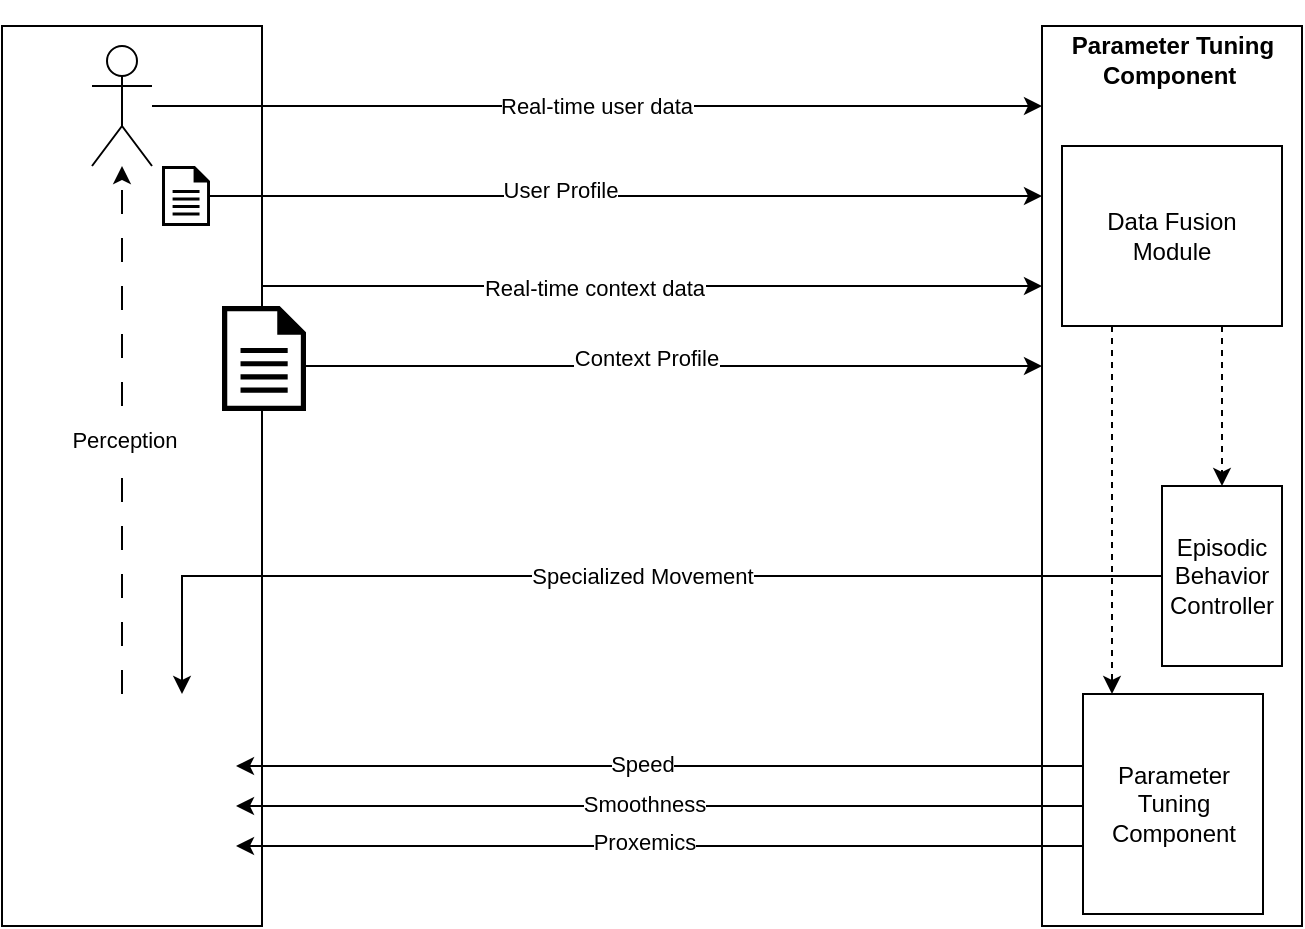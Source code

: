 <mxfile pages="2">
    <diagram id="ePY9pOdQ_xqClPKBMBqk" name="Page-2">
        <mxGraphModel dx="627" dy="411" grid="1" gridSize="10" guides="1" tooltips="1" connect="1" arrows="1" fold="1" page="1" pageScale="1" pageWidth="1169" pageHeight="827" math="0" shadow="0">
            <root>
                <mxCell id="0"/>
                <mxCell id="1" parent="0"/>
                <mxCell id="xZM_s8RJLBd2QscB2Wxe-13" style="edgeStyle=orthogonalEdgeStyle;rounded=0;orthogonalLoop=1;jettySize=auto;html=1;" parent="1" source="xZM_s8RJLBd2QscB2Wxe-3" target="xZM_s8RJLBd2QscB2Wxe-7" edge="1">
                    <mxGeometry relative="1" as="geometry">
                        <Array as="points">
                            <mxPoint x="480" y="240"/>
                            <mxPoint x="480" y="240"/>
                        </Array>
                    </mxGeometry>
                </mxCell>
                <mxCell id="xZM_s8RJLBd2QscB2Wxe-16" value="Real-time context data" style="edgeLabel;html=1;align=center;verticalAlign=middle;resizable=0;points=[];" parent="xZM_s8RJLBd2QscB2Wxe-13" vertex="1" connectable="0">
                    <mxGeometry x="-0.149" y="-1" relative="1" as="geometry">
                        <mxPoint as="offset"/>
                    </mxGeometry>
                </mxCell>
                <mxCell id="xZM_s8RJLBd2QscB2Wxe-3" value="" style="rounded=0;whiteSpace=wrap;html=1;" parent="1" vertex="1">
                    <mxGeometry x="120" y="110" width="130" height="450" as="geometry"/>
                </mxCell>
                <mxCell id="xZM_s8RJLBd2QscB2Wxe-8" style="edgeStyle=orthogonalEdgeStyle;rounded=0;orthogonalLoop=1;jettySize=auto;html=1;" parent="1" source="xZM_s8RJLBd2QscB2Wxe-4" target="xZM_s8RJLBd2QscB2Wxe-7" edge="1">
                    <mxGeometry relative="1" as="geometry">
                        <Array as="points">
                            <mxPoint x="570" y="150"/>
                            <mxPoint x="570" y="150"/>
                        </Array>
                    </mxGeometry>
                </mxCell>
                <mxCell id="xZM_s8RJLBd2QscB2Wxe-15" value="Real-time user data" style="edgeLabel;html=1;align=center;verticalAlign=middle;resizable=0;points=[];" parent="xZM_s8RJLBd2QscB2Wxe-8" vertex="1" connectable="0">
                    <mxGeometry x="-0.002" y="-1" relative="1" as="geometry">
                        <mxPoint y="-1" as="offset"/>
                    </mxGeometry>
                </mxCell>
                <mxCell id="xZM_s8RJLBd2QscB2Wxe-4" value="" style="shape=umlActor;verticalLabelPosition=bottom;verticalAlign=top;html=1;outlineConnect=0;" parent="1" vertex="1">
                    <mxGeometry x="165" y="120" width="30" height="60" as="geometry"/>
                </mxCell>
                <mxCell id="Ttl8TrbE9S9pyzrhzkl1-9" style="edgeStyle=orthogonalEdgeStyle;rounded=0;orthogonalLoop=1;jettySize=auto;html=1;dashed=1;dashPattern=12 12;" parent="1" source="xZM_s8RJLBd2QscB2Wxe-5" target="xZM_s8RJLBd2QscB2Wxe-4" edge="1">
                    <mxGeometry relative="1" as="geometry">
                        <Array as="points">
                            <mxPoint x="180" y="380"/>
                            <mxPoint x="180" y="380"/>
                        </Array>
                    </mxGeometry>
                </mxCell>
                <mxCell id="Ttl8TrbE9S9pyzrhzkl1-11" value="Perception" style="edgeLabel;html=1;align=center;verticalAlign=middle;resizable=0;points=[];" parent="Ttl8TrbE9S9pyzrhzkl1-9" vertex="1" connectable="0">
                    <mxGeometry x="-0.038" y="-1" relative="1" as="geometry">
                        <mxPoint as="offset"/>
                    </mxGeometry>
                </mxCell>
                <mxCell id="xZM_s8RJLBd2QscB2Wxe-5" value="" style="shape=image;html=1;verticalAlign=top;verticalLabelPosition=bottom;labelBackgroundColor=#ffffff;imageAspect=0;aspect=fixed;image=https://cdn0.iconfinder.com/data/icons/construction-2-21/512/construction-industry-building-08-128.png" parent="1" vertex="1">
                    <mxGeometry x="133" y="444" width="104" height="104" as="geometry"/>
                </mxCell>
                <mxCell id="xZM_s8RJLBd2QscB2Wxe-7" value="" style="rounded=0;whiteSpace=wrap;html=1;" parent="1" vertex="1">
                    <mxGeometry x="640" y="110" width="130" height="450" as="geometry"/>
                </mxCell>
                <mxCell id="xZM_s8RJLBd2QscB2Wxe-10" style="edgeStyle=orthogonalEdgeStyle;rounded=0;orthogonalLoop=1;jettySize=auto;html=1;" parent="1" source="xZM_s8RJLBd2QscB2Wxe-9" target="xZM_s8RJLBd2QscB2Wxe-7" edge="1">
                    <mxGeometry relative="1" as="geometry">
                        <Array as="points">
                            <mxPoint x="540" y="195"/>
                            <mxPoint x="540" y="195"/>
                        </Array>
                    </mxGeometry>
                </mxCell>
                <mxCell id="xZM_s8RJLBd2QscB2Wxe-14" value="User Profile" style="edgeLabel;html=1;align=center;verticalAlign=middle;resizable=0;points=[];" parent="xZM_s8RJLBd2QscB2Wxe-10" vertex="1" connectable="0">
                    <mxGeometry x="-0.159" y="3" relative="1" as="geometry">
                        <mxPoint as="offset"/>
                    </mxGeometry>
                </mxCell>
                <mxCell id="xZM_s8RJLBd2QscB2Wxe-9" value="" style="sketch=0;aspect=fixed;pointerEvents=1;shadow=0;dashed=0;html=1;strokeColor=none;labelPosition=center;verticalLabelPosition=bottom;verticalAlign=top;align=center;fillColor=#000000;shape=mxgraph.mscae.enterprise.document" parent="1" vertex="1">
                    <mxGeometry x="200" y="180" width="24" height="30" as="geometry"/>
                </mxCell>
                <mxCell id="xZM_s8RJLBd2QscB2Wxe-12" style="edgeStyle=orthogonalEdgeStyle;rounded=0;orthogonalLoop=1;jettySize=auto;html=1;" parent="1" source="xZM_s8RJLBd2QscB2Wxe-11" target="xZM_s8RJLBd2QscB2Wxe-7" edge="1">
                    <mxGeometry relative="1" as="geometry">
                        <Array as="points">
                            <mxPoint x="560" y="280"/>
                            <mxPoint x="560" y="280"/>
                        </Array>
                    </mxGeometry>
                </mxCell>
                <mxCell id="xZM_s8RJLBd2QscB2Wxe-17" value="Context Profile" style="edgeLabel;html=1;align=center;verticalAlign=middle;resizable=0;points=[];" parent="xZM_s8RJLBd2QscB2Wxe-12" vertex="1" connectable="0">
                    <mxGeometry x="-0.076" y="1" relative="1" as="geometry">
                        <mxPoint y="-3" as="offset"/>
                    </mxGeometry>
                </mxCell>
                <mxCell id="Ttl8TrbE9S9pyzrhzkl1-3" value="&lt;b&gt;Parameter Tuning Component&amp;nbsp;&lt;br&gt;&lt;/b&gt;" style="text;html=1;strokeColor=none;fillColor=none;align=center;verticalAlign=middle;whiteSpace=wrap;rounded=0;" parent="1" vertex="1">
                    <mxGeometry x="643" y="97" width="125" height="60" as="geometry"/>
                </mxCell>
                <mxCell id="Ttl8TrbE9S9pyzrhzkl1-4" value="Parameter&lt;br&gt;Tuning Component" style="rounded=0;whiteSpace=wrap;html=1;" parent="1" vertex="1">
                    <mxGeometry x="660.5" y="444" width="90" height="110" as="geometry"/>
                </mxCell>
                <mxCell id="xZM_s8RJLBd2QscB2Wxe-18" style="edgeStyle=orthogonalEdgeStyle;rounded=0;orthogonalLoop=1;jettySize=auto;html=1;" parent="1" source="Ttl8TrbE9S9pyzrhzkl1-4" target="xZM_s8RJLBd2QscB2Wxe-5" edge="1">
                    <mxGeometry relative="1" as="geometry">
                        <Array as="points">
                            <mxPoint x="520" y="480"/>
                            <mxPoint x="520" y="480"/>
                        </Array>
                    </mxGeometry>
                </mxCell>
                <mxCell id="Sih9cUjsu1dXz6UXgHzH-1" value="Speed" style="edgeLabel;html=1;align=center;verticalAlign=middle;resizable=0;points=[];" parent="xZM_s8RJLBd2QscB2Wxe-18" vertex="1" connectable="0">
                    <mxGeometry x="0.097" y="-1" relative="1" as="geometry">
                        <mxPoint x="12" as="offset"/>
                    </mxGeometry>
                </mxCell>
                <mxCell id="xZM_s8RJLBd2QscB2Wxe-19" style="edgeStyle=orthogonalEdgeStyle;rounded=0;orthogonalLoop=1;jettySize=auto;html=1;" parent="1" source="Ttl8TrbE9S9pyzrhzkl1-4" target="xZM_s8RJLBd2QscB2Wxe-5" edge="1">
                    <mxGeometry relative="1" as="geometry">
                        <Array as="points">
                            <mxPoint x="510" y="500"/>
                            <mxPoint x="510" y="500"/>
                        </Array>
                    </mxGeometry>
                </mxCell>
                <mxCell id="Sih9cUjsu1dXz6UXgHzH-2" value="Smoothness" style="edgeLabel;html=1;align=center;verticalAlign=middle;resizable=0;points=[];" parent="xZM_s8RJLBd2QscB2Wxe-19" vertex="1" connectable="0">
                    <mxGeometry x="0.082" relative="1" as="geometry">
                        <mxPoint x="9" y="-1" as="offset"/>
                    </mxGeometry>
                </mxCell>
                <mxCell id="xZM_s8RJLBd2QscB2Wxe-21" style="edgeStyle=orthogonalEdgeStyle;rounded=0;orthogonalLoop=1;jettySize=auto;html=1;" parent="1" source="Ttl8TrbE9S9pyzrhzkl1-4" target="xZM_s8RJLBd2QscB2Wxe-5" edge="1">
                    <mxGeometry relative="1" as="geometry">
                        <Array as="points">
                            <mxPoint x="510" y="520"/>
                            <mxPoint x="510" y="520"/>
                        </Array>
                    </mxGeometry>
                </mxCell>
                <mxCell id="Ttl8TrbE9S9pyzrhzkl1-2" value="Proxemics" style="edgeLabel;html=1;align=center;verticalAlign=middle;resizable=0;points=[];" parent="xZM_s8RJLBd2QscB2Wxe-21" vertex="1" connectable="0">
                    <mxGeometry x="0.082" y="-2" relative="1" as="geometry">
                        <mxPoint x="9" as="offset"/>
                    </mxGeometry>
                </mxCell>
                <mxCell id="Ttl8TrbE9S9pyzrhzkl1-7" style="edgeStyle=orthogonalEdgeStyle;rounded=0;orthogonalLoop=1;jettySize=auto;html=1;exitX=0.5;exitY=1;exitDx=0;exitDy=0;dashed=1;" parent="1" source="Ttl8TrbE9S9pyzrhzkl1-5" target="Ttl8TrbE9S9pyzrhzkl1-4" edge="1">
                    <mxGeometry relative="1" as="geometry">
                        <Array as="points">
                            <mxPoint x="675" y="410"/>
                            <mxPoint x="675" y="410"/>
                        </Array>
                    </mxGeometry>
                </mxCell>
                <mxCell id="Ttl8TrbE9S9pyzrhzkl1-5" value="Data Fusion&lt;br&gt;Module" style="rounded=0;whiteSpace=wrap;html=1;" parent="1" vertex="1">
                    <mxGeometry x="650" y="170" width="110" height="90" as="geometry"/>
                </mxCell>
                <mxCell id="Ttl8TrbE9S9pyzrhzkl1-8" style="edgeStyle=orthogonalEdgeStyle;rounded=0;orthogonalLoop=1;jettySize=auto;html=1;dashed=1;" parent="1" source="Ttl8TrbE9S9pyzrhzkl1-5" target="Ttl8TrbE9S9pyzrhzkl1-6" edge="1">
                    <mxGeometry relative="1" as="geometry">
                        <Array as="points">
                            <mxPoint x="730" y="300"/>
                            <mxPoint x="730" y="300"/>
                        </Array>
                    </mxGeometry>
                </mxCell>
                <mxCell id="Ttl8TrbE9S9pyzrhzkl1-13" style="edgeStyle=orthogonalEdgeStyle;rounded=0;orthogonalLoop=1;jettySize=auto;html=1;" parent="1" source="Ttl8TrbE9S9pyzrhzkl1-6" target="xZM_s8RJLBd2QscB2Wxe-5" edge="1">
                    <mxGeometry relative="1" as="geometry">
                        <Array as="points">
                            <mxPoint x="210" y="385"/>
                        </Array>
                    </mxGeometry>
                </mxCell>
                <mxCell id="Ttl8TrbE9S9pyzrhzkl1-14" value="Specialized Movement" style="edgeLabel;html=1;align=center;verticalAlign=middle;resizable=0;points=[];" parent="Ttl8TrbE9S9pyzrhzkl1-13" vertex="1" connectable="0">
                    <mxGeometry x="-0.206" y="-2" relative="1" as="geometry">
                        <mxPoint x="-42" y="2" as="offset"/>
                    </mxGeometry>
                </mxCell>
                <mxCell id="Ttl8TrbE9S9pyzrhzkl1-6" value="Episodic Behavior Controller" style="rounded=0;whiteSpace=wrap;html=1;" parent="1" vertex="1">
                    <mxGeometry x="700" y="340" width="60" height="90" as="geometry"/>
                </mxCell>
                <mxCell id="MhGFcKTUFlbDdOSMXsDI-5" value="" style="rounded=0;whiteSpace=wrap;html=1;strokeColor=none;" parent="1" vertex="1">
                    <mxGeometry x="222" y="250" width="50" height="50" as="geometry"/>
                </mxCell>
                <mxCell id="xZM_s8RJLBd2QscB2Wxe-11" value="" style="sketch=0;aspect=fixed;pointerEvents=1;shadow=0;dashed=0;html=1;strokeColor=none;labelPosition=center;verticalLabelPosition=bottom;verticalAlign=top;align=center;fillColor=#000000;shape=mxgraph.mscae.enterprise.document;labelBackgroundColor=none;textOpacity=30;gradientColor=none;" parent="1" vertex="1">
                    <mxGeometry x="230" y="250" width="42" height="52.5" as="geometry"/>
                </mxCell>
            </root>
        </mxGraphModel>
    </diagram>
    <diagram name="Page-1" id="zjO7f3ao0eX6QBGfRVmW">
        <mxGraphModel dx="480" dy="533" grid="1" gridSize="10" guides="1" tooltips="1" connect="1" arrows="1" fold="1" page="1" pageScale="1" pageWidth="1169" pageHeight="827" math="0" shadow="0">
            <root>
                <mxCell id="0"/>
                <mxCell id="1" parent="0"/>
                <mxCell id="xrnMmWp7YfHEXwGSeNdp-1" value="" style="shape=image;html=1;verticalAlign=top;verticalLabelPosition=bottom;labelBackgroundColor=#ffffff;imageAspect=0;aspect=fixed;image=https://cdn0.iconfinder.com/data/icons/construction-2-21/512/construction-industry-building-08-128.png" parent="1" vertex="1">
                    <mxGeometry x="950" y="30" width="128" height="128" as="geometry"/>
                </mxCell>
                <mxCell id="xrnMmWp7YfHEXwGSeNdp-12" style="edgeStyle=orthogonalEdgeStyle;rounded=0;orthogonalLoop=1;jettySize=auto;html=1;" parent="1" source="xrnMmWp7YfHEXwGSeNdp-2" target="xrnMmWp7YfHEXwGSeNdp-1" edge="1">
                    <mxGeometry relative="1" as="geometry">
                        <Array as="points">
                            <mxPoint x="800" y="50"/>
                            <mxPoint x="800" y="50"/>
                        </Array>
                    </mxGeometry>
                </mxCell>
                <mxCell id="xrnMmWp7YfHEXwGSeNdp-16" value="Speed" style="edgeLabel;html=1;align=center;verticalAlign=middle;resizable=0;points=[];" parent="xrnMmWp7YfHEXwGSeNdp-12" vertex="1" connectable="0">
                    <mxGeometry x="0.069" y="3" relative="1" as="geometry">
                        <mxPoint x="-23" as="offset"/>
                    </mxGeometry>
                </mxCell>
                <mxCell id="xrnMmWp7YfHEXwGSeNdp-20" style="edgeStyle=orthogonalEdgeStyle;rounded=0;orthogonalLoop=1;jettySize=auto;html=1;" parent="1" source="xrnMmWp7YfHEXwGSeNdp-2" target="xrnMmWp7YfHEXwGSeNdp-1" edge="1">
                    <mxGeometry relative="1" as="geometry">
                        <Array as="points">
                            <mxPoint x="460" y="180"/>
                            <mxPoint x="1014" y="180"/>
                        </Array>
                    </mxGeometry>
                </mxCell>
                <mxCell id="xrnMmWp7YfHEXwGSeNdp-2" value="" style="points=[];aspect=fixed;html=1;align=center;shadow=0;dashed=0;image;image=img/lib/allied_telesis/computer_and_terminals/Personal_Computer_with_Server.svg;" parent="1" vertex="1">
                    <mxGeometry x="377" y="47" width="96" height="96" as="geometry"/>
                </mxCell>
                <mxCell id="xrnMmWp7YfHEXwGSeNdp-7" style="edgeStyle=orthogonalEdgeStyle;rounded=0;orthogonalLoop=1;jettySize=auto;html=1;exitX=0.5;exitY=0;exitDx=0;exitDy=0;" parent="1" source="xrnMmWp7YfHEXwGSeNdp-3" target="xrnMmWp7YfHEXwGSeNdp-2" edge="1">
                    <mxGeometry relative="1" as="geometry">
                        <Array as="points">
                            <mxPoint x="215" y="246"/>
                            <mxPoint x="410" y="246"/>
                        </Array>
                    </mxGeometry>
                </mxCell>
                <mxCell id="xrnMmWp7YfHEXwGSeNdp-3" value="&lt;b&gt;Bootstrapping Engine&lt;/b&gt;&lt;br&gt;take in parameters and data before operating and set a bootstrap value on our scale&amp;nbsp;" style="whiteSpace=wrap;html=1;aspect=fixed;" parent="1" vertex="1">
                    <mxGeometry x="110" y="350" width="210" height="210" as="geometry"/>
                </mxCell>
                <mxCell id="xrnMmWp7YfHEXwGSeNdp-8" style="edgeStyle=orthogonalEdgeStyle;rounded=0;orthogonalLoop=1;jettySize=auto;html=1;exitX=0.5;exitY=0;exitDx=0;exitDy=0;" parent="1" source="xrnMmWp7YfHEXwGSeNdp-4" target="xrnMmWp7YfHEXwGSeNdp-2" edge="1">
                    <mxGeometry relative="1" as="geometry">
                        <Array as="points">
                            <mxPoint x="705" y="246"/>
                            <mxPoint x="440" y="246"/>
                        </Array>
                    </mxGeometry>
                </mxCell>
                <mxCell id="xrnMmWp7YfHEXwGSeNdp-4" value="&lt;b&gt;Runtime Engine&lt;/b&gt;&lt;br&gt;Analyse data in real-time and provide adjustments when thresholds in individual values are exceeded." style="whiteSpace=wrap;html=1;aspect=fixed;" parent="1" vertex="1">
                    <mxGeometry x="600" y="350" width="210" height="210" as="geometry"/>
                </mxCell>
                <mxCell id="xrnMmWp7YfHEXwGSeNdp-6" style="edgeStyle=orthogonalEdgeStyle;rounded=0;orthogonalLoop=1;jettySize=auto;html=1;" parent="1" source="xrnMmWp7YfHEXwGSeNdp-5" target="xrnMmWp7YfHEXwGSeNdp-3" edge="1">
                    <mxGeometry relative="1" as="geometry">
                        <Array as="points">
                            <mxPoint x="160" y="580"/>
                            <mxPoint x="160" y="580"/>
                        </Array>
                    </mxGeometry>
                </mxCell>
                <mxCell id="xrnMmWp7YfHEXwGSeNdp-5" value="" style="shape=image;html=1;verticalAlign=top;verticalLabelPosition=bottom;labelBackgroundColor=#ffffff;imageAspect=0;aspect=fixed;image=https://cdn4.iconfinder.com/data/icons/social-media-2182/512/linked_in__social__media__social_media__-128.png" parent="1" vertex="1">
                    <mxGeometry x="136" y="630" width="48" height="48" as="geometry"/>
                </mxCell>
                <mxCell id="xrnMmWp7YfHEXwGSeNdp-11" value="&lt;h1&gt;What we want to know&lt;/h1&gt;&lt;p&gt;1. Is the bootstrapped approach better than starting at an arbitrary starting point for every operator?&lt;br&gt;&lt;/p&gt;&lt;p&gt;2. Are the adjustments in robot movement parameters noticed by operators?&lt;/p&gt;" style="text;html=1;strokeColor=none;fillColor=none;spacing=5;spacingTop=-20;whiteSpace=wrap;overflow=hidden;rounded=0;" parent="1" vertex="1">
                    <mxGeometry x="10" y="20" width="340" height="130" as="geometry"/>
                </mxCell>
                <mxCell id="xrnMmWp7YfHEXwGSeNdp-13" style="edgeStyle=orthogonalEdgeStyle;rounded=0;orthogonalLoop=1;jettySize=auto;html=1;" parent="1" source="xrnMmWp7YfHEXwGSeNdp-2" target="xrnMmWp7YfHEXwGSeNdp-1" edge="1">
                    <mxGeometry relative="1" as="geometry">
                        <mxPoint x="473" y="80" as="sourcePoint"/>
                        <mxPoint x="950" y="80" as="targetPoint"/>
                        <Array as="points">
                            <mxPoint x="750" y="80"/>
                            <mxPoint x="750" y="80"/>
                        </Array>
                    </mxGeometry>
                </mxCell>
                <mxCell id="xrnMmWp7YfHEXwGSeNdp-17" value="Smoothness" style="edgeLabel;html=1;align=center;verticalAlign=middle;resizable=0;points=[];" parent="xrnMmWp7YfHEXwGSeNdp-13" vertex="1" connectable="0">
                    <mxGeometry x="0.011" y="1" relative="1" as="geometry">
                        <mxPoint x="-9" as="offset"/>
                    </mxGeometry>
                </mxCell>
                <mxCell id="xrnMmWp7YfHEXwGSeNdp-14" style="edgeStyle=orthogonalEdgeStyle;rounded=0;orthogonalLoop=1;jettySize=auto;html=1;" parent="1" source="xrnMmWp7YfHEXwGSeNdp-2" target="xrnMmWp7YfHEXwGSeNdp-1" edge="1">
                    <mxGeometry relative="1" as="geometry">
                        <mxPoint x="480" y="120" as="sourcePoint"/>
                        <mxPoint x="957" y="120" as="targetPoint"/>
                        <Array as="points">
                            <mxPoint x="760" y="110"/>
                            <mxPoint x="760" y="110"/>
                        </Array>
                    </mxGeometry>
                </mxCell>
                <mxCell id="xrnMmWp7YfHEXwGSeNdp-18" value="Rotation" style="edgeLabel;html=1;align=center;verticalAlign=middle;resizable=0;points=[];" parent="xrnMmWp7YfHEXwGSeNdp-14" vertex="1" connectable="0">
                    <mxGeometry x="-0.019" y="1" relative="1" as="geometry">
                        <mxPoint x="-2" as="offset"/>
                    </mxGeometry>
                </mxCell>
                <mxCell id="xrnMmWp7YfHEXwGSeNdp-15" value="Proxemics" style="edgeStyle=orthogonalEdgeStyle;rounded=0;orthogonalLoop=1;jettySize=auto;html=1;" parent="1" source="xrnMmWp7YfHEXwGSeNdp-2" target="xrnMmWp7YfHEXwGSeNdp-1" edge="1">
                    <mxGeometry relative="1" as="geometry">
                        <mxPoint x="480" y="150" as="sourcePoint"/>
                        <mxPoint x="957" y="150" as="targetPoint"/>
                        <Array as="points">
                            <mxPoint x="770" y="140"/>
                            <mxPoint x="770" y="140"/>
                        </Array>
                    </mxGeometry>
                </mxCell>
                <mxCell id="xrnMmWp7YfHEXwGSeNdp-19" value="" style="dashed=0;verticalLabelPosition=bottom;verticalAlign=top;align=center;shape=mxgraph.gmdl.slider2;barPos=58.57;strokeColor=#0F9D58;opacity=100;strokeWidth=2;fillColor=#0F9D58;handleSize=10;shadow=0;html=1;" parent="1" vertex="1">
                    <mxGeometry x="250" y="220" width="140" height="10" as="geometry"/>
                </mxCell>
                <mxCell id="xrnMmWp7YfHEXwGSeNdp-21" value="" style="sketch=0;aspect=fixed;html=1;points=[];align=center;image;fontSize=12;image=img/lib/mscae/Clock.svg;" parent="1" vertex="1">
                    <mxGeometry x="557" y="161" width="38" height="38" as="geometry"/>
                </mxCell>
                <mxCell id="xrnMmWp7YfHEXwGSeNdp-23" value="episodic behaviour for welcoming operator to workstation" style="text;html=1;align=center;verticalAlign=middle;resizable=0;points=[];autosize=1;strokeColor=none;fillColor=none;" parent="1" vertex="1">
                    <mxGeometry x="595" y="175" width="330" height="30" as="geometry"/>
                </mxCell>
                <mxCell id="xrnMmWp7YfHEXwGSeNdp-26" style="edgeStyle=orthogonalEdgeStyle;rounded=0;orthogonalLoop=1;jettySize=auto;html=1;exitX=0;exitY=0.75;exitDx=0;exitDy=0;startArrow=classic;startFill=1;" parent="1" source="xrnMmWp7YfHEXwGSeNdp-25" target="xrnMmWp7YfHEXwGSeNdp-3" edge="1">
                    <mxGeometry relative="1" as="geometry">
                        <Array as="points">
                            <mxPoint x="350" y="360"/>
                            <mxPoint x="350" y="360"/>
                        </Array>
                    </mxGeometry>
                </mxCell>
                <mxCell id="xrnMmWp7YfHEXwGSeNdp-27" style="edgeStyle=orthogonalEdgeStyle;rounded=0;orthogonalLoop=1;jettySize=auto;html=1;exitX=1;exitY=0.75;exitDx=0;exitDy=0;startArrow=classic;startFill=1;" parent="1" source="xrnMmWp7YfHEXwGSeNdp-25" target="xrnMmWp7YfHEXwGSeNdp-4" edge="1">
                    <mxGeometry relative="1" as="geometry">
                        <Array as="points">
                            <mxPoint x="580" y="360"/>
                            <mxPoint x="580" y="360"/>
                        </Array>
                    </mxGeometry>
                </mxCell>
                <mxCell id="xrnMmWp7YfHEXwGSeNdp-25" value="&lt;b&gt;Preference Repository&lt;/b&gt;" style="whiteSpace=wrap;html=1;aspect=fixed;fillColor=#f5f5f5;fontColor=#333333;strokeColor=#666666;" parent="1" vertex="1">
                    <mxGeometry x="420" y="300" width="80" height="80" as="geometry"/>
                </mxCell>
                <mxCell id="xrnMmWp7YfHEXwGSeNdp-28" value="" style="shape=image;html=1;verticalAlign=top;verticalLabelPosition=bottom;labelBackgroundColor=#ffffff;imageAspect=0;aspect=fixed;image=https://cdn0.iconfinder.com/data/icons/phosphor-fill-vol-4/256/plus-minus-fill-128.png" parent="1" vertex="1">
                    <mxGeometry x="650" y="246" width="54" height="54" as="geometry"/>
                </mxCell>
                <mxCell id="xrnMmWp7YfHEXwGSeNdp-29" value="retrieve &lt;b&gt;Age&lt;/b&gt;&amp;nbsp;and&amp;nbsp;&lt;b&gt;Experience&lt;/b&gt;&amp;nbsp;using &lt;br&gt;language model from LinkedIn profile" style="text;html=1;align=center;verticalAlign=middle;resizable=0;points=[];autosize=1;strokeColor=none;fillColor=none;" parent="1" vertex="1">
                    <mxGeometry x="157" y="580" width="220" height="40" as="geometry"/>
                </mxCell>
                <mxCell id="xrnMmWp7YfHEXwGSeNdp-35" style="edgeStyle=orthogonalEdgeStyle;rounded=0;orthogonalLoop=1;jettySize=auto;html=1;exitX=1;exitY=0.25;exitDx=0;exitDy=0;" parent="1" source="xrnMmWp7YfHEXwGSeNdp-31" target="xrnMmWp7YfHEXwGSeNdp-4" edge="1">
                    <mxGeometry relative="1" as="geometry">
                        <Array as="points">
                            <mxPoint x="580" y="493"/>
                            <mxPoint x="580" y="493"/>
                        </Array>
                    </mxGeometry>
                </mxCell>
                <mxCell id="xrnMmWp7YfHEXwGSeNdp-36" style="edgeStyle=orthogonalEdgeStyle;rounded=0;orthogonalLoop=1;jettySize=auto;html=1;" parent="1" source="xrnMmWp7YfHEXwGSeNdp-31" target="xrnMmWp7YfHEXwGSeNdp-3" edge="1">
                    <mxGeometry relative="1" as="geometry">
                        <Array as="points">
                            <mxPoint x="350" y="525"/>
                            <mxPoint x="350" y="525"/>
                        </Array>
                    </mxGeometry>
                </mxCell>
                <mxCell id="xrnMmWp7YfHEXwGSeNdp-31" value="&lt;b&gt;Context Parameters&lt;/b&gt;" style="whiteSpace=wrap;html=1;aspect=fixed;fillColor=#ffe6cc;strokeColor=#d79b00;" parent="1" vertex="1">
                    <mxGeometry x="395" y="430" width="130" height="130" as="geometry"/>
                </mxCell>
                <mxCell id="xrnMmWp7YfHEXwGSeNdp-33" value="current time" style="text;html=1;align=center;verticalAlign=middle;resizable=0;points=[];autosize=1;strokeColor=none;fillColor=none;" parent="1" vertex="1">
                    <mxGeometry x="395" y="430" width="90" height="30" as="geometry"/>
                </mxCell>
                <mxCell id="xrnMmWp7YfHEXwGSeNdp-34" value="shift start/end" style="text;html=1;align=center;verticalAlign=middle;resizable=0;points=[];autosize=1;strokeColor=none;fillColor=none;" parent="1" vertex="1">
                    <mxGeometry x="425" y="530" width="100" height="30" as="geometry"/>
                </mxCell>
                <mxCell id="ZPGqRREG0TbwkIk2ehY3-2" style="edgeStyle=orthogonalEdgeStyle;rounded=0;orthogonalLoop=1;jettySize=auto;html=1;exitX=0;exitY=0.5;exitDx=0;exitDy=0;" parent="1" source="ZPGqRREG0TbwkIk2ehY3-1" target="xrnMmWp7YfHEXwGSeNdp-4" edge="1">
                    <mxGeometry relative="1" as="geometry">
                        <Array as="points">
                            <mxPoint x="860" y="370"/>
                            <mxPoint x="860" y="370"/>
                        </Array>
                    </mxGeometry>
                </mxCell>
                <mxCell id="ZPGqRREG0TbwkIk2ehY3-3" value="HR" style="edgeLabel;html=1;align=center;verticalAlign=middle;resizable=0;points=[];" parent="ZPGqRREG0TbwkIk2ehY3-2" vertex="1" connectable="0">
                    <mxGeometry x="-0.03" y="-3" relative="1" as="geometry">
                        <mxPoint as="offset"/>
                    </mxGeometry>
                </mxCell>
                <mxCell id="ZPGqRREG0TbwkIk2ehY3-1" value="Heart Rate&lt;br&gt;Monitor" style="rounded=0;whiteSpace=wrap;html=1;" parent="1" vertex="1">
                    <mxGeometry x="1010" y="360" width="120" height="50" as="geometry"/>
                </mxCell>
                <mxCell id="ZPGqRREG0TbwkIk2ehY3-9" style="edgeStyle=orthogonalEdgeStyle;rounded=0;orthogonalLoop=1;jettySize=auto;html=1;exitX=0;exitY=0.5;exitDx=0;exitDy=0;" parent="1" target="xrnMmWp7YfHEXwGSeNdp-4" edge="1">
                    <mxGeometry relative="1" as="geometry">
                        <mxPoint x="1010" y="404" as="sourcePoint"/>
                        <Array as="points">
                            <mxPoint x="870" y="404"/>
                            <mxPoint x="870" y="404"/>
                        </Array>
                    </mxGeometry>
                </mxCell>
                <mxCell id="ZPGqRREG0TbwkIk2ehY3-10" value="HRV" style="edgeLabel;html=1;align=center;verticalAlign=middle;resizable=0;points=[];" parent="ZPGqRREG0TbwkIk2ehY3-9" vertex="1" connectable="0">
                    <mxGeometry x="-0.01" y="-1" relative="1" as="geometry">
                        <mxPoint as="offset"/>
                    </mxGeometry>
                </mxCell>
                <mxCell id="ZPGqRREG0TbwkIk2ehY3-11" style="edgeStyle=orthogonalEdgeStyle;rounded=0;orthogonalLoop=1;jettySize=auto;html=1;exitX=0;exitY=0.5;exitDx=0;exitDy=0;" parent="1" source="ZPGqRREG0TbwkIk2ehY3-5" target="xrnMmWp7YfHEXwGSeNdp-4" edge="1">
                    <mxGeometry relative="1" as="geometry">
                        <Array as="points">
                            <mxPoint x="860" y="440"/>
                            <mxPoint x="860" y="440"/>
                        </Array>
                    </mxGeometry>
                </mxCell>
                <mxCell id="ZPGqRREG0TbwkIk2ehY3-12" value="Body Temp" style="edgeLabel;html=1;align=center;verticalAlign=middle;resizable=0;points=[];" parent="ZPGqRREG0TbwkIk2ehY3-11" vertex="1" connectable="0">
                    <mxGeometry x="0.04" relative="1" as="geometry">
                        <mxPoint as="offset"/>
                    </mxGeometry>
                </mxCell>
                <mxCell id="ZPGqRREG0TbwkIk2ehY3-5" value="Body Temp Sensor" style="rounded=0;whiteSpace=wrap;html=1;" parent="1" vertex="1">
                    <mxGeometry x="1010" y="430" width="120" height="20" as="geometry"/>
                </mxCell>
                <mxCell id="ZPGqRREG0TbwkIk2ehY3-13" value="Electrodermal Activity" style="edgeStyle=orthogonalEdgeStyle;rounded=0;orthogonalLoop=1;jettySize=auto;html=1;exitX=0;exitY=0.5;exitDx=0;exitDy=0;" parent="1" source="ZPGqRREG0TbwkIk2ehY3-6" target="xrnMmWp7YfHEXwGSeNdp-4" edge="1">
                    <mxGeometry relative="1" as="geometry">
                        <Array as="points">
                            <mxPoint x="870" y="480"/>
                            <mxPoint x="870" y="480"/>
                        </Array>
                    </mxGeometry>
                </mxCell>
                <mxCell id="ZPGqRREG0TbwkIk2ehY3-6" value="EDA meter" style="rounded=0;whiteSpace=wrap;html=1;" parent="1" vertex="1">
                    <mxGeometry x="1010" y="470" width="120" height="20" as="geometry"/>
                </mxCell>
                <mxCell id="ZPGqRREG0TbwkIk2ehY3-14" style="edgeStyle=orthogonalEdgeStyle;rounded=0;orthogonalLoop=1;jettySize=auto;html=1;exitX=0;exitY=0.5;exitDx=0;exitDy=0;" parent="1" source="ZPGqRREG0TbwkIk2ehY3-7" target="xrnMmWp7YfHEXwGSeNdp-4" edge="1">
                    <mxGeometry relative="1" as="geometry">
                        <Array as="points">
                            <mxPoint x="860" y="520"/>
                            <mxPoint x="860" y="520"/>
                        </Array>
                    </mxGeometry>
                </mxCell>
                <mxCell id="ZPGqRREG0TbwkIk2ehY3-15" value="Oxygen Saturation" style="edgeLabel;html=1;align=center;verticalAlign=middle;resizable=0;points=[];" parent="ZPGqRREG0TbwkIk2ehY3-14" vertex="1" connectable="0">
                    <mxGeometry x="-0.02" y="-2" relative="1" as="geometry">
                        <mxPoint as="offset"/>
                    </mxGeometry>
                </mxCell>
                <mxCell id="ZPGqRREG0TbwkIk2ehY3-7" value="Oxymeter" style="rounded=0;whiteSpace=wrap;html=1;" parent="1" vertex="1">
                    <mxGeometry x="1010" y="510" width="120" height="20" as="geometry"/>
                </mxCell>
                <mxCell id="ZPGqRREG0TbwkIk2ehY3-16" style="edgeStyle=orthogonalEdgeStyle;rounded=0;orthogonalLoop=1;jettySize=auto;html=1;exitX=0;exitY=0.5;exitDx=0;exitDy=0;" parent="1" source="ZPGqRREG0TbwkIk2ehY3-8" target="xrnMmWp7YfHEXwGSeNdp-4" edge="1">
                    <mxGeometry relative="1" as="geometry">
                        <Array as="points">
                            <mxPoint x="790" y="580"/>
                        </Array>
                    </mxGeometry>
                </mxCell>
                <mxCell id="ZPGqRREG0TbwkIk2ehY3-19" value="Eye Closure Percentage" style="edgeLabel;html=1;align=center;verticalAlign=middle;resizable=0;points=[];" parent="ZPGqRREG0TbwkIk2ehY3-16" vertex="1" connectable="0">
                    <mxGeometry x="-0.017" y="3" relative="1" as="geometry">
                        <mxPoint y="-3" as="offset"/>
                    </mxGeometry>
                </mxCell>
                <mxCell id="ZPGqRREG0TbwkIk2ehY3-8" value="Eye Tracker&lt;br&gt;(mobile)" style="rounded=0;whiteSpace=wrap;html=1;" parent="1" vertex="1">
                    <mxGeometry x="1010" y="570" width="120" height="50" as="geometry"/>
                </mxCell>
                <mxCell id="ZPGqRREG0TbwkIk2ehY3-18" style="edgeStyle=orthogonalEdgeStyle;rounded=0;orthogonalLoop=1;jettySize=auto;html=1;" parent="1" source="ZPGqRREG0TbwkIk2ehY3-8" target="xrnMmWp7YfHEXwGSeNdp-4" edge="1">
                    <mxGeometry relative="1" as="geometry">
                        <mxPoint x="1010" y="610" as="sourcePoint"/>
                        <Array as="points">
                            <mxPoint x="760" y="610"/>
                        </Array>
                    </mxGeometry>
                </mxCell>
                <mxCell id="ZPGqRREG0TbwkIk2ehY3-20" value="Pupil Dilation" style="edgeLabel;html=1;align=center;verticalAlign=middle;resizable=0;points=[];" parent="ZPGqRREG0TbwkIk2ehY3-18" vertex="1" connectable="0">
                    <mxGeometry x="-0.113" y="1" relative="1" as="geometry">
                        <mxPoint as="offset"/>
                    </mxGeometry>
                </mxCell>
                <mxCell id="ZPGqRREG0TbwkIk2ehY3-22" value="Bootstrap Start Value of 1-10" style="text;html=1;strokeColor=none;fillColor=none;align=center;verticalAlign=middle;whiteSpace=wrap;rounded=0;" parent="1" vertex="1">
                    <mxGeometry x="255" y="246" width="130" height="30" as="geometry"/>
                </mxCell>
                <mxCell id="ZPGqRREG0TbwkIk2ehY3-23" value="Culture" style="text;html=1;align=center;verticalAlign=middle;resizable=0;points=[];autosize=1;strokeColor=none;fillColor=none;" parent="1" vertex="1">
                    <mxGeometry x="328" y="540" width="60" height="30" as="geometry"/>
                </mxCell>
                <mxCell id="ZPGqRREG0TbwkIk2ehY3-24" value="User Profile" style="text;html=1;align=center;verticalAlign=middle;resizable=0;points=[];autosize=1;strokeColor=none;fillColor=none;" parent="1" vertex="1">
                    <mxGeometry x="55" y="575" width="90" height="30" as="geometry"/>
                </mxCell>
                <mxCell id="ZPGqRREG0TbwkIk2ehY3-25" value="" style="endArrow=none;dashed=1;html=1;dashPattern=1 3;strokeWidth=2;rounded=0;" parent="1" edge="1">
                    <mxGeometry width="50" height="50" relative="1" as="geometry">
                        <mxPoint x="460" y="590" as="sourcePoint"/>
                        <mxPoint x="450" y="410" as="targetPoint"/>
                    </mxGeometry>
                </mxCell>
                <mxCell id="ZPGqRREG0TbwkIk2ehY3-26" value="Monitoring Frequency?" style="text;html=1;align=center;verticalAlign=middle;resizable=0;points=[];autosize=1;strokeColor=none;fillColor=none;" parent="1" vertex="1">
                    <mxGeometry x="630" y="575" width="150" height="30" as="geometry"/>
                </mxCell>
                <mxCell id="ZPGqRREG0TbwkIk2ehY3-28" style="edgeStyle=orthogonalEdgeStyle;rounded=0;orthogonalLoop=1;jettySize=auto;html=1;exitX=0;exitY=0.5;exitDx=0;exitDy=0;" parent="1" source="ZPGqRREG0TbwkIk2ehY3-27" target="xrnMmWp7YfHEXwGSeNdp-4" edge="1">
                    <mxGeometry relative="1" as="geometry">
                        <Array as="points">
                            <mxPoint x="790" y="310"/>
                        </Array>
                    </mxGeometry>
                </mxCell>
                <mxCell id="ZPGqRREG0TbwkIk2ehY3-29" value="Body Reactions" style="edgeLabel;html=1;align=center;verticalAlign=middle;resizable=0;points=[];" parent="ZPGqRREG0TbwkIk2ehY3-28" vertex="1" connectable="0">
                    <mxGeometry x="-0.169" y="3" relative="1" as="geometry">
                        <mxPoint as="offset"/>
                    </mxGeometry>
                </mxCell>
                <mxCell id="ZPGqRREG0TbwkIk2ehY3-27" value="Kinect" style="rounded=0;whiteSpace=wrap;html=1;" parent="1" vertex="1">
                    <mxGeometry x="1010" y="280" width="120" height="60" as="geometry"/>
                </mxCell>
            </root>
        </mxGraphModel>
    </diagram>
    <diagram id="IgbV3Tu5231X6qcS6FlT" name="Page-3">
        <mxGraphModel dx="1386" dy="809" grid="1" gridSize="10" guides="1" tooltips="1" connect="1" arrows="1" fold="1" page="1" pageScale="1" pageWidth="1169" pageHeight="827" math="0" shadow="0">
            <root>
                <mxCell id="0"/>
                <mxCell id="1" parent="0"/>
                <mxCell id="Pr23HexYXwfTqouTKGRx-15" style="edgeStyle=none;html=1;exitX=1;exitY=0.5;exitDx=0;exitDy=0;" edge="1" parent="1" source="Pr23HexYXwfTqouTKGRx-1" target="Pr23HexYXwfTqouTKGRx-6">
                    <mxGeometry relative="1" as="geometry"/>
                </mxCell>
                <mxCell id="Pr23HexYXwfTqouTKGRx-1" value="Pupil Dilation" style="rounded=1;whiteSpace=wrap;html=1;fillColor=#008a00;fontColor=#ffffff;strokeColor=#005700;" vertex="1" parent="1">
                    <mxGeometry x="110" y="140" width="120" height="60" as="geometry"/>
                </mxCell>
                <mxCell id="Pr23HexYXwfTqouTKGRx-16" style="edgeStyle=none;html=1;exitX=1;exitY=0.5;exitDx=0;exitDy=0;" edge="1" parent="1" source="Pr23HexYXwfTqouTKGRx-2" target="Pr23HexYXwfTqouTKGRx-7">
                    <mxGeometry relative="1" as="geometry"/>
                </mxCell>
                <mxCell id="Pr23HexYXwfTqouTKGRx-2" value="Distance to Robot" style="rounded=1;whiteSpace=wrap;html=1;fillColor=#008a00;fontColor=#ffffff;strokeColor=#005700;" vertex="1" parent="1">
                    <mxGeometry x="110" y="220" width="120" height="60" as="geometry"/>
                </mxCell>
                <mxCell id="Pr23HexYXwfTqouTKGRx-19" style="edgeStyle=none;html=1;exitX=1;exitY=0.5;exitDx=0;exitDy=0;" edge="1" parent="1" source="Pr23HexYXwfTqouTKGRx-3" target="Pr23HexYXwfTqouTKGRx-8">
                    <mxGeometry relative="1" as="geometry"/>
                </mxCell>
                <mxCell id="Pr23HexYXwfTqouTKGRx-3" value="Blink Rate" style="rounded=1;whiteSpace=wrap;html=1;fillColor=#008a00;fontColor=#ffffff;strokeColor=#005700;" vertex="1" parent="1">
                    <mxGeometry x="110" y="460" width="120" height="60" as="geometry"/>
                </mxCell>
                <mxCell id="Pr23HexYXwfTqouTKGRx-17" style="edgeStyle=none;html=1;exitX=1;exitY=0.5;exitDx=0;exitDy=0;" edge="1" parent="1" source="Pr23HexYXwfTqouTKGRx-4" target="Pr23HexYXwfTqouTKGRx-9">
                    <mxGeometry relative="1" as="geometry"/>
                </mxCell>
                <mxCell id="Pr23HexYXwfTqouTKGRx-4" value="Facial Expression" style="rounded=1;whiteSpace=wrap;html=1;fillColor=#008a00;fontColor=#ffffff;strokeColor=#005700;" vertex="1" parent="1">
                    <mxGeometry x="110" y="300" width="120" height="60" as="geometry"/>
                </mxCell>
                <mxCell id="Pr23HexYXwfTqouTKGRx-18" style="edgeStyle=none;html=1;exitX=1;exitY=0.5;exitDx=0;exitDy=0;" edge="1" parent="1" source="Pr23HexYXwfTqouTKGRx-5" target="Pr23HexYXwfTqouTKGRx-10">
                    <mxGeometry relative="1" as="geometry"/>
                </mxCell>
                <mxCell id="Pr23HexYXwfTqouTKGRx-5" value="Heart Rate" style="rounded=1;whiteSpace=wrap;html=1;fillColor=#008a00;fontColor=#ffffff;strokeColor=#005700;" vertex="1" parent="1">
                    <mxGeometry x="110" y="383.5" width="120" height="60" as="geometry"/>
                </mxCell>
                <mxCell id="Pr23HexYXwfTqouTKGRx-25" style="edgeStyle=none;html=1;exitX=1;exitY=0.5;exitDx=0;exitDy=0;entryX=0;entryY=0.5;entryDx=0;entryDy=0;" edge="1" parent="1" source="Pr23HexYXwfTqouTKGRx-6" target="Pr23HexYXwfTqouTKGRx-11">
                    <mxGeometry relative="1" as="geometry"/>
                </mxCell>
                <mxCell id="Pr23HexYXwfTqouTKGRx-26" style="edgeStyle=none;html=1;exitX=1;exitY=0.5;exitDx=0;exitDy=0;entryX=0;entryY=0.5;entryDx=0;entryDy=0;" edge="1" parent="1" source="Pr23HexYXwfTqouTKGRx-6" target="Pr23HexYXwfTqouTKGRx-13">
                    <mxGeometry relative="1" as="geometry"/>
                </mxCell>
                <mxCell id="Pr23HexYXwfTqouTKGRx-6" value="Analysis" style="rounded=1;whiteSpace=wrap;html=1;fillColor=#60a917;fontColor=#ffffff;strokeColor=#2D7600;" vertex="1" parent="1">
                    <mxGeometry x="270" y="140" width="120" height="60" as="geometry"/>
                </mxCell>
                <mxCell id="Pr23HexYXwfTqouTKGRx-23" style="edgeStyle=none;html=1;exitX=1;exitY=0.5;exitDx=0;exitDy=0;entryX=0;entryY=0.5;entryDx=0;entryDy=0;" edge="1" parent="1" source="Pr23HexYXwfTqouTKGRx-7" target="Pr23HexYXwfTqouTKGRx-11">
                    <mxGeometry relative="1" as="geometry"/>
                </mxCell>
                <mxCell id="Pr23HexYXwfTqouTKGRx-24" style="edgeStyle=none;html=1;exitX=1;exitY=0.5;exitDx=0;exitDy=0;entryX=0;entryY=0.5;entryDx=0;entryDy=0;" edge="1" parent="1" source="Pr23HexYXwfTqouTKGRx-7" target="Pr23HexYXwfTqouTKGRx-14">
                    <mxGeometry relative="1" as="geometry"/>
                </mxCell>
                <mxCell id="Pr23HexYXwfTqouTKGRx-7" value="Analysis" style="rounded=1;whiteSpace=wrap;html=1;fillColor=#60a917;fontColor=#ffffff;strokeColor=#2D7600;" vertex="1" parent="1">
                    <mxGeometry x="270" y="220" width="120" height="60" as="geometry"/>
                </mxCell>
                <mxCell id="Pr23HexYXwfTqouTKGRx-31" style="edgeStyle=none;html=1;exitX=1;exitY=0.5;exitDx=0;exitDy=0;entryX=0;entryY=0.5;entryDx=0;entryDy=0;" edge="1" parent="1" source="Pr23HexYXwfTqouTKGRx-8" target="Pr23HexYXwfTqouTKGRx-12">
                    <mxGeometry relative="1" as="geometry"/>
                </mxCell>
                <mxCell id="Pr23HexYXwfTqouTKGRx-32" style="edgeStyle=none;html=1;exitX=1;exitY=0.5;exitDx=0;exitDy=0;entryX=0;entryY=0.5;entryDx=0;entryDy=0;" edge="1" parent="1" source="Pr23HexYXwfTqouTKGRx-8" target="Pr23HexYXwfTqouTKGRx-13">
                    <mxGeometry relative="1" as="geometry"/>
                </mxCell>
                <mxCell id="Pr23HexYXwfTqouTKGRx-8" value="Analysis" style="rounded=1;whiteSpace=wrap;html=1;fillColor=#60a917;fontColor=#ffffff;strokeColor=#2D7600;" vertex="1" parent="1">
                    <mxGeometry x="270" y="460" width="120" height="60" as="geometry"/>
                </mxCell>
                <mxCell id="Pr23HexYXwfTqouTKGRx-30" style="edgeStyle=none;html=1;exitX=1;exitY=0.5;exitDx=0;exitDy=0;entryX=0;entryY=0.5;entryDx=0;entryDy=0;" edge="1" parent="1" source="Pr23HexYXwfTqouTKGRx-9" target="Pr23HexYXwfTqouTKGRx-12">
                    <mxGeometry relative="1" as="geometry"/>
                </mxCell>
                <mxCell id="Pr23HexYXwfTqouTKGRx-9" value="Analysis" style="rounded=1;whiteSpace=wrap;html=1;fillColor=#60a917;fontColor=#ffffff;strokeColor=#2D7600;" vertex="1" parent="1">
                    <mxGeometry x="270" y="300" width="120" height="60" as="geometry"/>
                </mxCell>
                <mxCell id="Pr23HexYXwfTqouTKGRx-28" style="edgeStyle=none;html=1;exitX=1;exitY=0.5;exitDx=0;exitDy=0;entryX=0;entryY=0.5;entryDx=0;entryDy=0;" edge="1" parent="1" source="Pr23HexYXwfTqouTKGRx-10" target="Pr23HexYXwfTqouTKGRx-11">
                    <mxGeometry relative="1" as="geometry"/>
                </mxCell>
                <mxCell id="Pr23HexYXwfTqouTKGRx-29" style="edgeStyle=none;html=1;exitX=1;exitY=0.5;exitDx=0;exitDy=0;entryX=0;entryY=0.5;entryDx=0;entryDy=0;" edge="1" parent="1" source="Pr23HexYXwfTqouTKGRx-10" target="Pr23HexYXwfTqouTKGRx-13">
                    <mxGeometry relative="1" as="geometry"/>
                </mxCell>
                <mxCell id="Pr23HexYXwfTqouTKGRx-10" value="Analysis" style="rounded=1;whiteSpace=wrap;html=1;fillColor=#60a917;fontColor=#ffffff;strokeColor=#2D7600;" vertex="1" parent="1">
                    <mxGeometry x="270" y="383.5" width="120" height="60" as="geometry"/>
                </mxCell>
                <mxCell id="Pr23HexYXwfTqouTKGRx-11" value="Robot Speed" style="rounded=1;whiteSpace=wrap;html=1;fillColor=#008a00;fontColor=#ffffff;strokeColor=#005700;" vertex="1" parent="1">
                    <mxGeometry x="730" y="180" width="120" height="60" as="geometry"/>
                </mxCell>
                <mxCell id="Pr23HexYXwfTqouTKGRx-12" value="Episodic Behavior" style="rounded=1;whiteSpace=wrap;html=1;fillColor=#008a00;fontColor=#ffffff;strokeColor=#005700;" vertex="1" parent="1">
                    <mxGeometry x="730" y="420" width="120" height="60" as="geometry"/>
                </mxCell>
                <mxCell id="Pr23HexYXwfTqouTKGRx-13" value="Robot Smoothness" style="rounded=1;whiteSpace=wrap;html=1;fillColor=#008a00;fontColor=#ffffff;strokeColor=#005700;" vertex="1" parent="1">
                    <mxGeometry x="730" y="260" width="120" height="60" as="geometry"/>
                </mxCell>
                <mxCell id="Pr23HexYXwfTqouTKGRx-14" value="Robot Proxemics" style="rounded=1;whiteSpace=wrap;html=1;fillColor=#008a00;fontColor=#ffffff;strokeColor=#005700;" vertex="1" parent="1">
                    <mxGeometry x="730" y="343.5" width="120" height="60" as="geometry"/>
                </mxCell>
            </root>
        </mxGraphModel>
    </diagram>
</mxfile>
